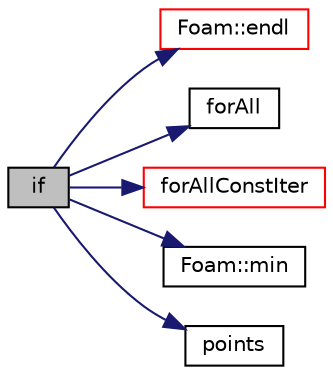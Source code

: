 digraph "if"
{
  bgcolor="transparent";
  edge [fontname="Helvetica",fontsize="10",labelfontname="Helvetica",labelfontsize="10"];
  node [fontname="Helvetica",fontsize="10",shape=record];
  rankdir="LR";
  Node1 [label="if",height=0.2,width=0.4,color="black", fillcolor="grey75", style="filled", fontcolor="black"];
  Node1 -> Node2 [color="midnightblue",fontsize="10",style="solid",fontname="Helvetica"];
  Node2 [label="Foam::endl",height=0.2,width=0.4,color="red",URL="$a10974.html#a2db8fe02a0d3909e9351bb4275b23ce4",tooltip="Add newline and flush stream. "];
  Node1 -> Node3 [color="midnightblue",fontsize="10",style="solid",fontname="Helvetica"];
  Node3 [label="forAll",height=0.2,width=0.4,color="black",URL="$a04026.html#a7b8c1d8d7d2cd7157ce78a5b058268eb"];
  Node1 -> Node4 [color="midnightblue",fontsize="10",style="solid",fontname="Helvetica"];
  Node4 [label="forAllConstIter",height=0.2,width=0.4,color="red",URL="$a03057.html#ae21e2836509b0fa7f7cedf6493b11b09"];
  Node1 -> Node5 [color="midnightblue",fontsize="10",style="solid",fontname="Helvetica"];
  Node5 [label="Foam::min",height=0.2,width=0.4,color="black",URL="$a10974.html#a253e112ad2d56d96230ff39ea7f442dc"];
  Node1 -> Node6 [color="midnightblue",fontsize="10",style="solid",fontname="Helvetica"];
  Node6 [label="points",height=0.2,width=0.4,color="black",URL="$a04026.html#a43f0c6ecb5f777015da64f362c5e2739"];
}
